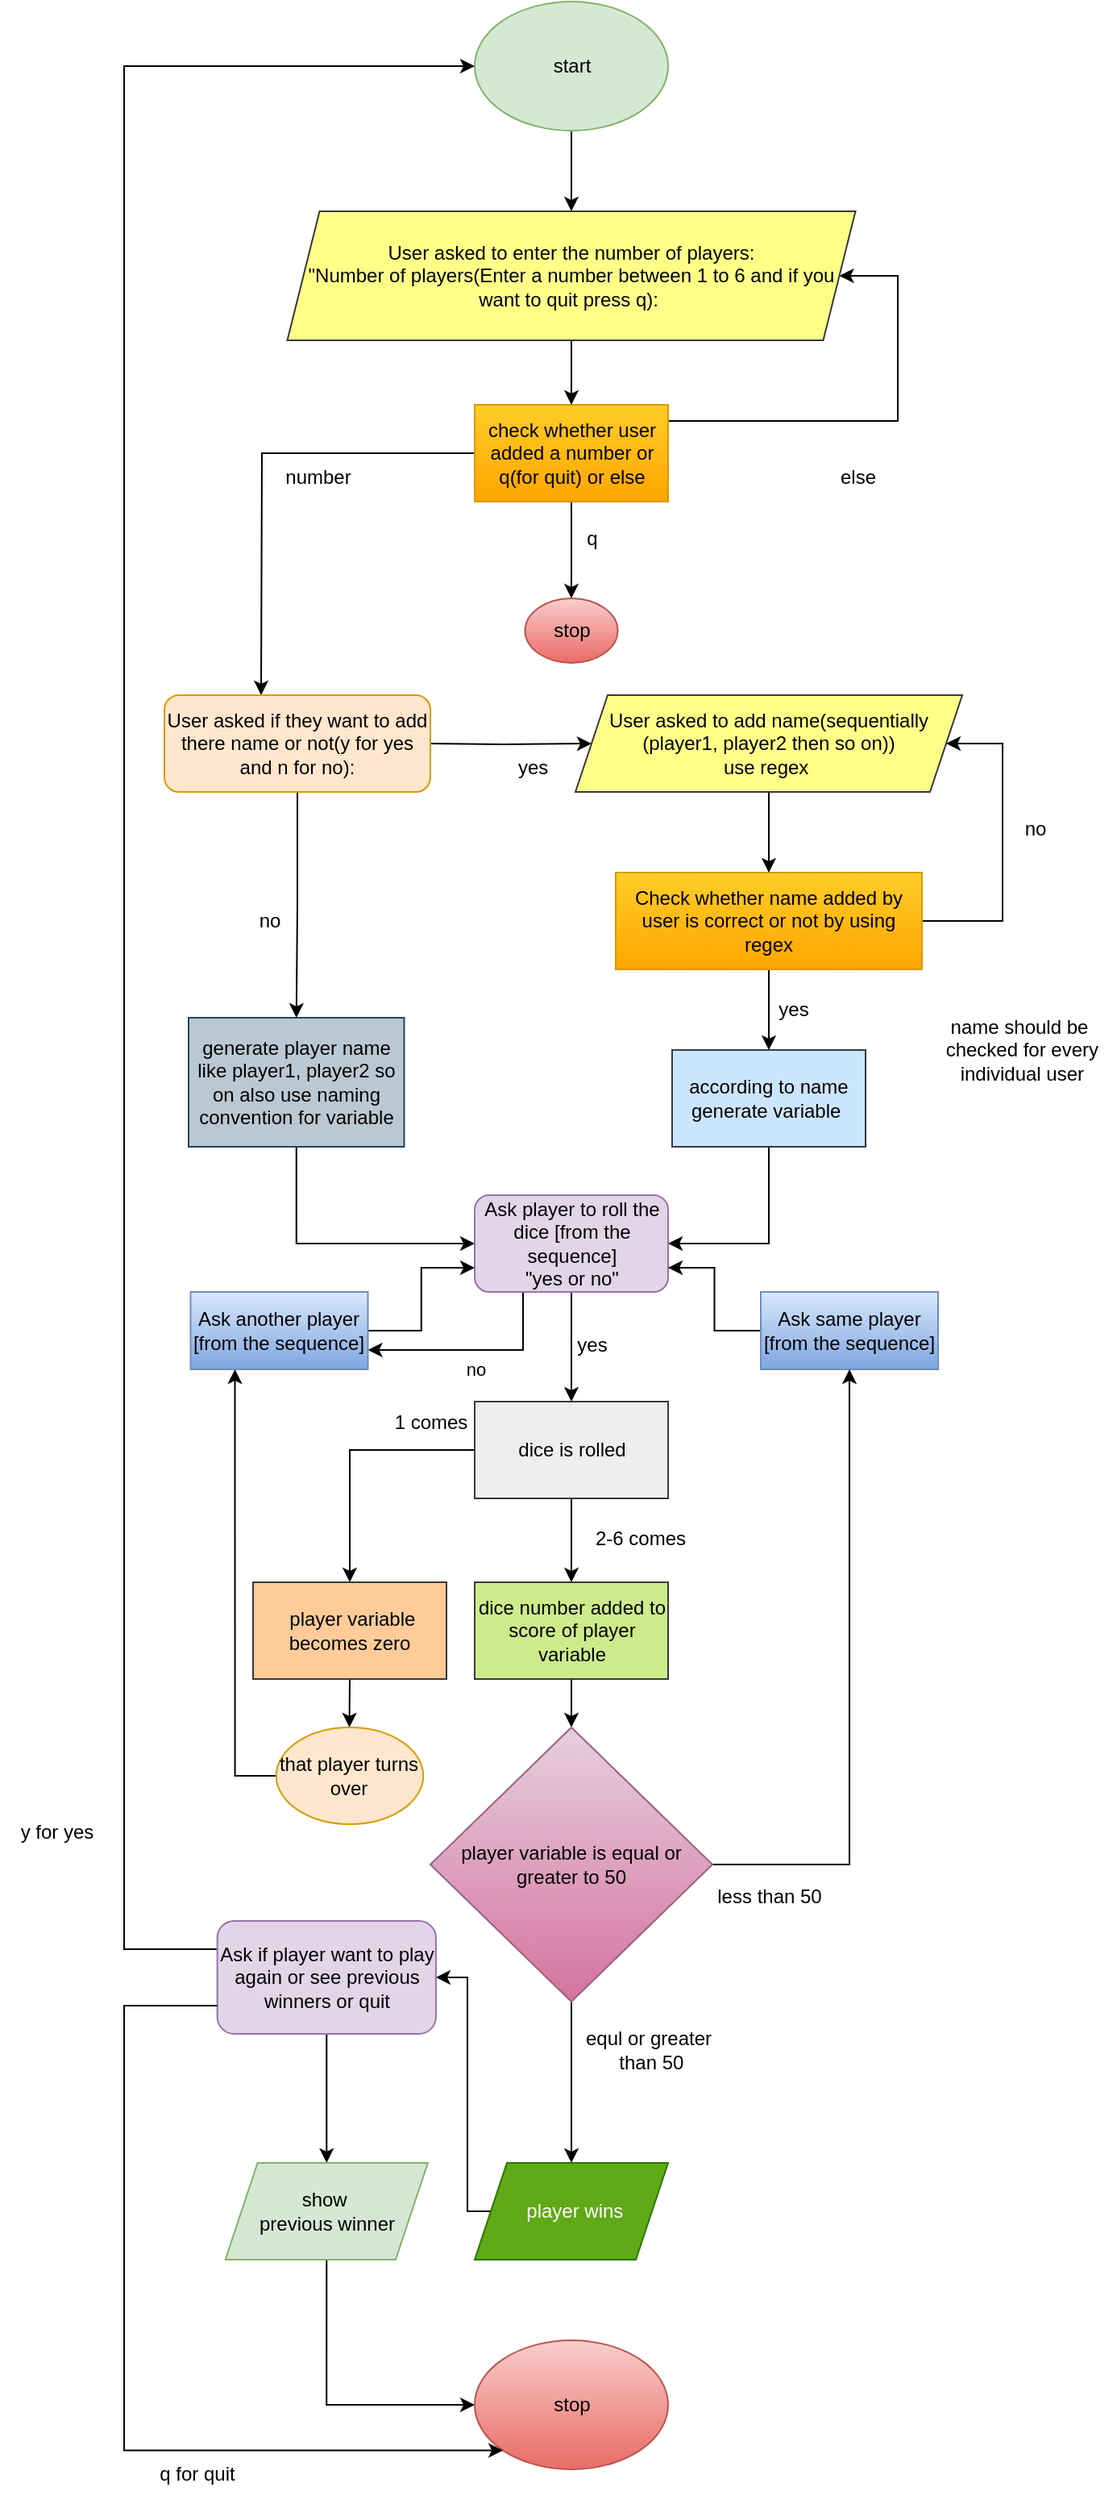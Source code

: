 <mxfile version="26.0.7">
  <diagram id="C5RBs43oDa-KdzZeNtuy" name="Page-1">
    <mxGraphModel dx="1000" dy="591" grid="1" gridSize="10" guides="1" tooltips="1" connect="1" arrows="1" fold="1" page="1" pageScale="1" pageWidth="1169" pageHeight="1654" math="0" shadow="0">
      <root>
        <mxCell id="WIyWlLk6GJQsqaUBKTNV-0" />
        <mxCell id="WIyWlLk6GJQsqaUBKTNV-1" parent="WIyWlLk6GJQsqaUBKTNV-0" />
        <mxCell id="TiLkEybxs9c5vroeXgTj-21" style="edgeStyle=orthogonalEdgeStyle;rounded=0;orthogonalLoop=1;jettySize=auto;html=1;exitX=0.5;exitY=1;exitDx=0;exitDy=0;" parent="WIyWlLk6GJQsqaUBKTNV-1" edge="1">
          <mxGeometry relative="1" as="geometry">
            <mxPoint x="554.5" y="80" as="sourcePoint" />
            <mxPoint x="554.5" y="140" as="targetPoint" />
          </mxGeometry>
        </mxCell>
        <mxCell id="TiLkEybxs9c5vroeXgTj-10" value="" style="edgeStyle=orthogonalEdgeStyle;rounded=0;orthogonalLoop=1;jettySize=auto;html=1;exitX=1;exitY=0.5;exitDx=0;exitDy=0;entryX=0;entryY=0.5;entryDx=0;entryDy=0;" parent="WIyWlLk6GJQsqaUBKTNV-1" target="TiLkEybxs9c5vroeXgTj-108" edge="1">
          <mxGeometry relative="1" as="geometry">
            <mxPoint x="467" y="470" as="sourcePoint" />
            <mxPoint x="567" y="470" as="targetPoint" />
          </mxGeometry>
        </mxCell>
        <mxCell id="TiLkEybxs9c5vroeXgTj-15" value="no" style="text;html=1;align=center;verticalAlign=middle;resizable=0;points=[];autosize=1;strokeColor=none;fillColor=none;" parent="WIyWlLk6GJQsqaUBKTNV-1" vertex="1">
          <mxGeometry x="347" y="565" width="40" height="30" as="geometry" />
        </mxCell>
        <mxCell id="TiLkEybxs9c5vroeXgTj-52" style="edgeStyle=orthogonalEdgeStyle;rounded=0;orthogonalLoop=1;jettySize=auto;html=1;exitX=0.5;exitY=1;exitDx=0;exitDy=0;entryX=0;entryY=0.5;entryDx=0;entryDy=0;" parent="WIyWlLk6GJQsqaUBKTNV-1" source="TiLkEybxs9c5vroeXgTj-17" target="TiLkEybxs9c5vroeXgTj-51" edge="1">
          <mxGeometry relative="1" as="geometry" />
        </mxCell>
        <mxCell id="TiLkEybxs9c5vroeXgTj-17" value="generate player name like player1, player2 so on also use naming convention for variable" style="whiteSpace=wrap;html=1;fillColor=#bac8d3;strokeColor=#23445d;" parent="WIyWlLk6GJQsqaUBKTNV-1" vertex="1">
          <mxGeometry x="317" y="640" width="133.75" height="80" as="geometry" />
        </mxCell>
        <mxCell id="TiLkEybxs9c5vroeXgTj-25" style="edgeStyle=orthogonalEdgeStyle;rounded=0;orthogonalLoop=1;jettySize=auto;html=1;exitX=0;exitY=0.5;exitDx=0;exitDy=0;entryX=0.5;entryY=0;entryDx=0;entryDy=0;" parent="WIyWlLk6GJQsqaUBKTNV-1" source="TiLkEybxs9c5vroeXgTj-20" edge="1">
          <mxGeometry relative="1" as="geometry">
            <mxPoint x="362" y="440" as="targetPoint" />
          </mxGeometry>
        </mxCell>
        <mxCell id="TiLkEybxs9c5vroeXgTj-32" style="edgeStyle=orthogonalEdgeStyle;rounded=0;orthogonalLoop=1;jettySize=auto;html=1;exitX=0.5;exitY=1;exitDx=0;exitDy=0;entryX=0.5;entryY=0;entryDx=0;entryDy=0;" parent="WIyWlLk6GJQsqaUBKTNV-1" source="TiLkEybxs9c5vroeXgTj-20" edge="1">
          <mxGeometry relative="1" as="geometry">
            <mxPoint x="554.5" y="380" as="targetPoint" />
          </mxGeometry>
        </mxCell>
        <mxCell id="TiLkEybxs9c5vroeXgTj-97" style="edgeStyle=orthogonalEdgeStyle;rounded=0;orthogonalLoop=1;jettySize=auto;html=1;exitX=1;exitY=0.5;exitDx=0;exitDy=0;entryX=1;entryY=0.5;entryDx=0;entryDy=0;" parent="WIyWlLk6GJQsqaUBKTNV-1" target="TiLkEybxs9c5vroeXgTj-94" edge="1">
          <mxGeometry relative="1" as="geometry">
            <mxPoint x="614.5" y="270" as="sourcePoint" />
            <Array as="points">
              <mxPoint x="757" y="270" />
              <mxPoint x="757" y="180" />
            </Array>
          </mxGeometry>
        </mxCell>
        <mxCell id="TiLkEybxs9c5vroeXgTj-20" value="check whether user added a number or q(for quit) or else" style="whiteSpace=wrap;html=1;fillColor=#ffcd28;strokeColor=#d79b00;gradientColor=#ffa500;" parent="WIyWlLk6GJQsqaUBKTNV-1" vertex="1">
          <mxGeometry x="494.5" y="260" width="120" height="60" as="geometry" />
        </mxCell>
        <mxCell id="TiLkEybxs9c5vroeXgTj-23" value="number" style="text;html=1;align=center;verticalAlign=middle;resizable=0;points=[];autosize=1;strokeColor=none;fillColor=none;" parent="WIyWlLk6GJQsqaUBKTNV-1" vertex="1">
          <mxGeometry x="367" y="290" width="60" height="30" as="geometry" />
        </mxCell>
        <mxCell id="TiLkEybxs9c5vroeXgTj-27" value="else" style="text;html=1;align=center;verticalAlign=middle;resizable=0;points=[];autosize=1;strokeColor=none;fillColor=none;" parent="WIyWlLk6GJQsqaUBKTNV-1" vertex="1">
          <mxGeometry x="707" y="290" width="50" height="30" as="geometry" />
        </mxCell>
        <mxCell id="TiLkEybxs9c5vroeXgTj-33" value="q" style="text;html=1;align=center;verticalAlign=middle;resizable=0;points=[];autosize=1;strokeColor=none;fillColor=none;" parent="WIyWlLk6GJQsqaUBKTNV-1" vertex="1">
          <mxGeometry x="552" y="328" width="30" height="30" as="geometry" />
        </mxCell>
        <mxCell id="TiLkEybxs9c5vroeXgTj-34" value="yes&amp;nbsp;" style="text;html=1;align=center;verticalAlign=middle;resizable=0;points=[];autosize=1;strokeColor=none;fillColor=none;" parent="WIyWlLk6GJQsqaUBKTNV-1" vertex="1">
          <mxGeometry x="507" y="470" width="50" height="30" as="geometry" />
        </mxCell>
        <mxCell id="TiLkEybxs9c5vroeXgTj-45" style="edgeStyle=orthogonalEdgeStyle;rounded=0;orthogonalLoop=1;jettySize=auto;html=1;exitX=0.5;exitY=1;exitDx=0;exitDy=0;entryX=0.5;entryY=0;entryDx=0;entryDy=0;" parent="WIyWlLk6GJQsqaUBKTNV-1" source="TiLkEybxs9c5vroeXgTj-37" target="TiLkEybxs9c5vroeXgTj-17" edge="1">
          <mxGeometry relative="1" as="geometry" />
        </mxCell>
        <mxCell id="TiLkEybxs9c5vroeXgTj-37" value="User asked if they want to add there name or not(y for yes and n for no):" style="rounded=1;whiteSpace=wrap;html=1;fillColor=#ffe6cc;strokeColor=#d79b00;" parent="WIyWlLk6GJQsqaUBKTNV-1" vertex="1">
          <mxGeometry x="302" y="440" width="165" height="60" as="geometry" />
        </mxCell>
        <mxCell id="TiLkEybxs9c5vroeXgTj-42" value="" style="edgeStyle=orthogonalEdgeStyle;rounded=0;orthogonalLoop=1;jettySize=auto;html=1;" parent="WIyWlLk6GJQsqaUBKTNV-1" source="TiLkEybxs9c5vroeXgTj-38" target="TiLkEybxs9c5vroeXgTj-41" edge="1">
          <mxGeometry relative="1" as="geometry" />
        </mxCell>
        <mxCell id="TiLkEybxs9c5vroeXgTj-47" style="edgeStyle=orthogonalEdgeStyle;rounded=0;orthogonalLoop=1;jettySize=auto;html=1;exitX=1;exitY=0.5;exitDx=0;exitDy=0;entryX=1;entryY=0.5;entryDx=0;entryDy=0;" parent="WIyWlLk6GJQsqaUBKTNV-1" source="TiLkEybxs9c5vroeXgTj-38" target="TiLkEybxs9c5vroeXgTj-108" edge="1">
          <mxGeometry relative="1" as="geometry">
            <mxPoint x="787" y="470" as="targetPoint" />
            <Array as="points">
              <mxPoint x="822" y="580" />
              <mxPoint x="822" y="470" />
            </Array>
          </mxGeometry>
        </mxCell>
        <mxCell id="TiLkEybxs9c5vroeXgTj-38" value="Check whether name added by user is correct or not by using regex" style="whiteSpace=wrap;html=1;fillColor=#ffcd28;gradientColor=#ffa500;strokeColor=#d79b00;" parent="WIyWlLk6GJQsqaUBKTNV-1" vertex="1">
          <mxGeometry x="582" y="550" width="190" height="60" as="geometry" />
        </mxCell>
        <mxCell id="TiLkEybxs9c5vroeXgTj-53" style="edgeStyle=orthogonalEdgeStyle;rounded=0;orthogonalLoop=1;jettySize=auto;html=1;exitX=0.5;exitY=1;exitDx=0;exitDy=0;entryX=1;entryY=0.5;entryDx=0;entryDy=0;" parent="WIyWlLk6GJQsqaUBKTNV-1" source="TiLkEybxs9c5vroeXgTj-41" target="TiLkEybxs9c5vroeXgTj-51" edge="1">
          <mxGeometry relative="1" as="geometry" />
        </mxCell>
        <mxCell id="TiLkEybxs9c5vroeXgTj-41" value="according to name generate variable&amp;nbsp;" style="whiteSpace=wrap;html=1;fillColor=#cce5ff;strokeColor=#36393d;" parent="WIyWlLk6GJQsqaUBKTNV-1" vertex="1">
          <mxGeometry x="617" y="660" width="120" height="60" as="geometry" />
        </mxCell>
        <mxCell id="TiLkEybxs9c5vroeXgTj-46" value="yes" style="text;html=1;align=center;verticalAlign=middle;resizable=0;points=[];autosize=1;strokeColor=none;fillColor=none;" parent="WIyWlLk6GJQsqaUBKTNV-1" vertex="1">
          <mxGeometry x="672" y="620" width="40" height="30" as="geometry" />
        </mxCell>
        <mxCell id="TiLkEybxs9c5vroeXgTj-48" value="no" style="text;html=1;align=center;verticalAlign=middle;resizable=0;points=[];autosize=1;strokeColor=none;fillColor=none;" parent="WIyWlLk6GJQsqaUBKTNV-1" vertex="1">
          <mxGeometry x="822" y="508" width="40" height="30" as="geometry" />
        </mxCell>
        <mxCell id="TiLkEybxs9c5vroeXgTj-49" value="name should be&lt;div&gt;&amp;nbsp;checked for every&lt;/div&gt;&lt;div&gt;&amp;nbsp;individual user&lt;/div&gt;" style="text;html=1;align=center;verticalAlign=middle;resizable=0;points=[];autosize=1;strokeColor=none;fillColor=none;" parent="WIyWlLk6GJQsqaUBKTNV-1" vertex="1">
          <mxGeometry x="772" y="630" width="120" height="60" as="geometry" />
        </mxCell>
        <mxCell id="TiLkEybxs9c5vroeXgTj-60" style="edgeStyle=orthogonalEdgeStyle;rounded=0;orthogonalLoop=1;jettySize=auto;html=1;exitX=0.5;exitY=1;exitDx=0;exitDy=0;entryX=0.5;entryY=0;entryDx=0;entryDy=0;" parent="WIyWlLk6GJQsqaUBKTNV-1" source="TiLkEybxs9c5vroeXgTj-51" target="TiLkEybxs9c5vroeXgTj-59" edge="1">
          <mxGeometry relative="1" as="geometry" />
        </mxCell>
        <mxCell id="TiLkEybxs9c5vroeXgTj-106" style="edgeStyle=orthogonalEdgeStyle;rounded=0;orthogonalLoop=1;jettySize=auto;html=1;exitX=0.25;exitY=1;exitDx=0;exitDy=0;entryX=1;entryY=0.75;entryDx=0;entryDy=0;" parent="WIyWlLk6GJQsqaUBKTNV-1" source="TiLkEybxs9c5vroeXgTj-51" target="TiLkEybxs9c5vroeXgTj-75" edge="1">
          <mxGeometry relative="1" as="geometry" />
        </mxCell>
        <mxCell id="TiLkEybxs9c5vroeXgTj-107" value="no" style="edgeLabel;html=1;align=center;verticalAlign=middle;resizable=0;points=[];" parent="TiLkEybxs9c5vroeXgTj-106" vertex="1" connectable="0">
          <mxGeometry x="-0.037" y="-9" relative="1" as="geometry">
            <mxPoint x="-2" y="21" as="offset" />
          </mxGeometry>
        </mxCell>
        <mxCell id="TiLkEybxs9c5vroeXgTj-51" value="Ask player to roll the dice [from the sequence]&lt;div&gt;&quot;yes or no&quot;&lt;/div&gt;" style="rounded=1;whiteSpace=wrap;html=1;fillColor=#e1d5e7;strokeColor=#9673a6;" parent="WIyWlLk6GJQsqaUBKTNV-1" vertex="1">
          <mxGeometry x="494.5" y="750" width="120" height="60" as="geometry" />
        </mxCell>
        <mxCell id="TiLkEybxs9c5vroeXgTj-62" style="edgeStyle=orthogonalEdgeStyle;rounded=0;orthogonalLoop=1;jettySize=auto;html=1;exitX=0.5;exitY=1;exitDx=0;exitDy=0;" parent="WIyWlLk6GJQsqaUBKTNV-1" source="TiLkEybxs9c5vroeXgTj-59" target="TiLkEybxs9c5vroeXgTj-61" edge="1">
          <mxGeometry relative="1" as="geometry" />
        </mxCell>
        <mxCell id="TiLkEybxs9c5vroeXgTj-72" style="edgeStyle=orthogonalEdgeStyle;rounded=0;orthogonalLoop=1;jettySize=auto;html=1;exitX=0;exitY=0.5;exitDx=0;exitDy=0;entryX=0.5;entryY=0;entryDx=0;entryDy=0;" parent="WIyWlLk6GJQsqaUBKTNV-1" source="TiLkEybxs9c5vroeXgTj-59" target="TiLkEybxs9c5vroeXgTj-64" edge="1">
          <mxGeometry relative="1" as="geometry" />
        </mxCell>
        <mxCell id="TiLkEybxs9c5vroeXgTj-59" value="dice is rolled" style="whiteSpace=wrap;html=1;fillColor=#eeeeee;strokeColor=#36393d;" parent="WIyWlLk6GJQsqaUBKTNV-1" vertex="1">
          <mxGeometry x="494.5" y="878" width="120" height="60" as="geometry" />
        </mxCell>
        <mxCell id="TiLkEybxs9c5vroeXgTj-102" style="edgeStyle=orthogonalEdgeStyle;rounded=0;orthogonalLoop=1;jettySize=auto;html=1;exitX=0.5;exitY=1;exitDx=0;exitDy=0;entryX=0.5;entryY=0;entryDx=0;entryDy=0;" parent="WIyWlLk6GJQsqaUBKTNV-1" source="TiLkEybxs9c5vroeXgTj-61" target="TiLkEybxs9c5vroeXgTj-99" edge="1">
          <mxGeometry relative="1" as="geometry" />
        </mxCell>
        <mxCell id="TiLkEybxs9c5vroeXgTj-61" value="dice number added to score of player variable" style="whiteSpace=wrap;html=1;fillColor=#cdeb8b;strokeColor=#36393d;" parent="WIyWlLk6GJQsqaUBKTNV-1" vertex="1">
          <mxGeometry x="494.5" y="990" width="120" height="60" as="geometry" />
        </mxCell>
        <mxCell id="TiLkEybxs9c5vroeXgTj-63" value="2-6 comes" style="text;html=1;align=center;verticalAlign=middle;resizable=0;points=[];autosize=1;strokeColor=none;fillColor=none;" parent="WIyWlLk6GJQsqaUBKTNV-1" vertex="1">
          <mxGeometry x="557" y="948" width="80" height="30" as="geometry" />
        </mxCell>
        <mxCell id="TiLkEybxs9c5vroeXgTj-67" style="edgeStyle=orthogonalEdgeStyle;rounded=0;orthogonalLoop=1;jettySize=auto;html=1;exitX=0.5;exitY=1;exitDx=0;exitDy=0;" parent="WIyWlLk6GJQsqaUBKTNV-1" source="TiLkEybxs9c5vroeXgTj-64" edge="1">
          <mxGeometry relative="1" as="geometry">
            <mxPoint x="416.75" y="1080" as="targetPoint" />
          </mxGeometry>
        </mxCell>
        <mxCell id="TiLkEybxs9c5vroeXgTj-64" value="&amp;nbsp;player variable becomes zero" style="whiteSpace=wrap;html=1;fillColor=#ffcc99;strokeColor=#36393d;" parent="WIyWlLk6GJQsqaUBKTNV-1" vertex="1">
          <mxGeometry x="357" y="990" width="120" height="60" as="geometry" />
        </mxCell>
        <mxCell id="TiLkEybxs9c5vroeXgTj-66" value="1 comes" style="text;html=1;align=center;verticalAlign=middle;resizable=0;points=[];autosize=1;strokeColor=none;fillColor=none;" parent="WIyWlLk6GJQsqaUBKTNV-1" vertex="1">
          <mxGeometry x="432" y="876" width="70" height="30" as="geometry" />
        </mxCell>
        <mxCell id="TiLkEybxs9c5vroeXgTj-76" style="edgeStyle=orthogonalEdgeStyle;rounded=0;orthogonalLoop=1;jettySize=auto;html=1;exitX=0;exitY=0.5;exitDx=0;exitDy=0;entryX=0.25;entryY=1;entryDx=0;entryDy=0;" parent="WIyWlLk6GJQsqaUBKTNV-1" source="TiLkEybxs9c5vroeXgTj-69" target="TiLkEybxs9c5vroeXgTj-75" edge="1">
          <mxGeometry relative="1" as="geometry" />
        </mxCell>
        <mxCell id="TiLkEybxs9c5vroeXgTj-69" value="that player turns over" style="ellipse;whiteSpace=wrap;html=1;fillColor=#ffe6cc;strokeColor=#d79b00;" parent="WIyWlLk6GJQsqaUBKTNV-1" vertex="1">
          <mxGeometry x="371.38" y="1080" width="91.25" height="60" as="geometry" />
        </mxCell>
        <mxCell id="TiLkEybxs9c5vroeXgTj-70" value="start" style="ellipse;whiteSpace=wrap;html=1;fillColor=#d5e8d4;strokeColor=#82b366;" parent="WIyWlLk6GJQsqaUBKTNV-1" vertex="1">
          <mxGeometry x="494.5" y="10" width="120" height="80" as="geometry" />
        </mxCell>
        <mxCell id="TiLkEybxs9c5vroeXgTj-71" value="stop" style="ellipse;whiteSpace=wrap;html=1;fillColor=#f8cecc;strokeColor=#b85450;gradientColor=#ea6b66;" parent="WIyWlLk6GJQsqaUBKTNV-1" vertex="1">
          <mxGeometry x="525.75" y="380" width="57.5" height="40" as="geometry" />
        </mxCell>
        <mxCell id="TiLkEybxs9c5vroeXgTj-78" style="edgeStyle=orthogonalEdgeStyle;rounded=0;orthogonalLoop=1;jettySize=auto;html=1;exitX=1;exitY=0.5;exitDx=0;exitDy=0;entryX=0;entryY=0.75;entryDx=0;entryDy=0;" parent="WIyWlLk6GJQsqaUBKTNV-1" source="TiLkEybxs9c5vroeXgTj-75" target="TiLkEybxs9c5vroeXgTj-51" edge="1">
          <mxGeometry relative="1" as="geometry" />
        </mxCell>
        <mxCell id="TiLkEybxs9c5vroeXgTj-75" value="&lt;span style=&quot;text-wrap: nowrap;&quot;&gt;Ask another player&lt;/span&gt;&lt;div&gt;&lt;span style=&quot;text-wrap: nowrap;&quot;&gt;[from the sequence]&lt;/span&gt;&lt;/div&gt;" style="whiteSpace=wrap;html=1;fillColor=#dae8fc;gradientColor=#7ea6e0;strokeColor=#6c8ebf;" parent="WIyWlLk6GJQsqaUBKTNV-1" vertex="1">
          <mxGeometry x="318.25" y="810" width="110" height="48" as="geometry" />
        </mxCell>
        <mxCell id="TiLkEybxs9c5vroeXgTj-90" style="edgeStyle=orthogonalEdgeStyle;rounded=0;orthogonalLoop=1;jettySize=auto;html=1;exitX=0;exitY=0.5;exitDx=0;exitDy=0;entryX=1;entryY=0.75;entryDx=0;entryDy=0;" parent="WIyWlLk6GJQsqaUBKTNV-1" source="TiLkEybxs9c5vroeXgTj-80" target="TiLkEybxs9c5vroeXgTj-51" edge="1">
          <mxGeometry relative="1" as="geometry" />
        </mxCell>
        <mxCell id="TiLkEybxs9c5vroeXgTj-80" value="&lt;span style=&quot;text-wrap: nowrap;&quot;&gt;Ask same player&lt;/span&gt;&lt;div&gt;&lt;span style=&quot;text-wrap: nowrap;&quot;&gt;[from the sequence]&lt;/span&gt;&lt;/div&gt;" style="whiteSpace=wrap;html=1;fillColor=#dae8fc;gradientColor=#7ea6e0;strokeColor=#6c8ebf;" parent="WIyWlLk6GJQsqaUBKTNV-1" vertex="1">
          <mxGeometry x="672" y="810" width="110" height="48" as="geometry" />
        </mxCell>
        <mxCell id="TiLkEybxs9c5vroeXgTj-85" style="edgeStyle=orthogonalEdgeStyle;rounded=0;orthogonalLoop=1;jettySize=auto;html=1;exitX=1;exitY=0.5;exitDx=0;exitDy=0;entryX=0.5;entryY=1;entryDx=0;entryDy=0;" parent="WIyWlLk6GJQsqaUBKTNV-1" source="TiLkEybxs9c5vroeXgTj-99" target="TiLkEybxs9c5vroeXgTj-80" edge="1">
          <mxGeometry relative="1" as="geometry">
            <mxPoint x="614.5" y="1110" as="sourcePoint" />
          </mxGeometry>
        </mxCell>
        <mxCell id="TiLkEybxs9c5vroeXgTj-84" value="less than 50" style="text;html=1;align=center;verticalAlign=middle;resizable=0;points=[];autosize=1;strokeColor=none;fillColor=none;" parent="WIyWlLk6GJQsqaUBKTNV-1" vertex="1">
          <mxGeometry x="632" y="1170" width="90" height="30" as="geometry" />
        </mxCell>
        <mxCell id="TiLkEybxs9c5vroeXgTj-93" value="equl or greater&lt;div&gt;&amp;nbsp;than 50&lt;/div&gt;" style="text;html=1;align=center;verticalAlign=middle;resizable=0;points=[];autosize=1;strokeColor=none;fillColor=none;" parent="WIyWlLk6GJQsqaUBKTNV-1" vertex="1">
          <mxGeometry x="552" y="1260" width="100" height="40" as="geometry" />
        </mxCell>
        <mxCell id="TiLkEybxs9c5vroeXgTj-98" style="edgeStyle=orthogonalEdgeStyle;rounded=0;orthogonalLoop=1;jettySize=auto;html=1;exitX=0.5;exitY=1;exitDx=0;exitDy=0;entryX=0.5;entryY=0;entryDx=0;entryDy=0;" parent="WIyWlLk6GJQsqaUBKTNV-1" source="TiLkEybxs9c5vroeXgTj-94" target="TiLkEybxs9c5vroeXgTj-20" edge="1">
          <mxGeometry relative="1" as="geometry" />
        </mxCell>
        <mxCell id="TiLkEybxs9c5vroeXgTj-94" value="User asked to enter the number of players:&lt;div&gt;&quot;Number of players(Enter a number between 1 to 6 and if you want to quit press q):&amp;nbsp;&lt;/div&gt;" style="shape=parallelogram;perimeter=parallelogramPerimeter;whiteSpace=wrap;html=1;fixedSize=1;fillColor=#ffff88;strokeColor=#36393d;" parent="WIyWlLk6GJQsqaUBKTNV-1" vertex="1">
          <mxGeometry x="378.25" y="140" width="352.5" height="80" as="geometry" />
        </mxCell>
        <mxCell id="TiLkEybxs9c5vroeXgTj-103" style="edgeStyle=orthogonalEdgeStyle;rounded=0;orthogonalLoop=1;jettySize=auto;html=1;exitX=0.5;exitY=1;exitDx=0;exitDy=0;entryX=0.5;entryY=0;entryDx=0;entryDy=0;" parent="WIyWlLk6GJQsqaUBKTNV-1" source="TiLkEybxs9c5vroeXgTj-99" target="Jtrg5eetVvwyfk46_zp6-0" edge="1">
          <mxGeometry relative="1" as="geometry">
            <mxPoint x="554.5" y="1350" as="targetPoint" />
          </mxGeometry>
        </mxCell>
        <mxCell id="TiLkEybxs9c5vroeXgTj-99" value="player variable is equal or greater to 50" style="rhombus;whiteSpace=wrap;html=1;fillColor=#e6d0de;strokeColor=#996185;gradientColor=#d5739d;" parent="WIyWlLk6GJQsqaUBKTNV-1" vertex="1">
          <mxGeometry x="467" y="1080" width="175" height="170" as="geometry" />
        </mxCell>
        <mxCell id="TiLkEybxs9c5vroeXgTj-105" value="yes" style="text;html=1;align=center;verticalAlign=middle;resizable=0;points=[];autosize=1;strokeColor=none;fillColor=none;" parent="WIyWlLk6GJQsqaUBKTNV-1" vertex="1">
          <mxGeometry x="547" y="828" width="40" height="30" as="geometry" />
        </mxCell>
        <mxCell id="TiLkEybxs9c5vroeXgTj-110" style="edgeStyle=orthogonalEdgeStyle;rounded=0;orthogonalLoop=1;jettySize=auto;html=1;exitX=0.5;exitY=1;exitDx=0;exitDy=0;entryX=0.5;entryY=0;entryDx=0;entryDy=0;" parent="WIyWlLk6GJQsqaUBKTNV-1" source="TiLkEybxs9c5vroeXgTj-108" target="TiLkEybxs9c5vroeXgTj-38" edge="1">
          <mxGeometry relative="1" as="geometry" />
        </mxCell>
        <mxCell id="TiLkEybxs9c5vroeXgTj-108" value="User asked to add name(sequentially (player1, player2 then so on))&lt;div&gt;use regex&amp;nbsp;&lt;/div&gt;" style="shape=parallelogram;perimeter=parallelogramPerimeter;whiteSpace=wrap;html=1;fixedSize=1;fillColor=#ffff88;strokeColor=#36393d;" parent="WIyWlLk6GJQsqaUBKTNV-1" vertex="1">
          <mxGeometry x="557" y="440" width="240" height="60" as="geometry" />
        </mxCell>
        <mxCell id="Jtrg5eetVvwyfk46_zp6-6" style="edgeStyle=orthogonalEdgeStyle;rounded=0;orthogonalLoop=1;jettySize=auto;html=1;exitX=0;exitY=0.5;exitDx=0;exitDy=0;entryX=1;entryY=0.5;entryDx=0;entryDy=0;" edge="1" parent="WIyWlLk6GJQsqaUBKTNV-1" source="Jtrg5eetVvwyfk46_zp6-0" target="Jtrg5eetVvwyfk46_zp6-3">
          <mxGeometry relative="1" as="geometry">
            <Array as="points">
              <mxPoint x="490" y="1380" />
              <mxPoint x="490" y="1235" />
            </Array>
          </mxGeometry>
        </mxCell>
        <mxCell id="Jtrg5eetVvwyfk46_zp6-0" value="&amp;nbsp;player wins" style="shape=parallelogram;perimeter=parallelogramPerimeter;whiteSpace=wrap;html=1;fixedSize=1;fillColor=#60a917;fontColor=#ffffff;strokeColor=#2D7600;" vertex="1" parent="WIyWlLk6GJQsqaUBKTNV-1">
          <mxGeometry x="494.5" y="1350" width="120" height="60" as="geometry" />
        </mxCell>
        <mxCell id="Jtrg5eetVvwyfk46_zp6-5" style="edgeStyle=orthogonalEdgeStyle;rounded=0;orthogonalLoop=1;jettySize=auto;html=1;exitX=0.5;exitY=1;exitDx=0;exitDy=0;entryX=0.5;entryY=0;entryDx=0;entryDy=0;" edge="1" parent="WIyWlLk6GJQsqaUBKTNV-1" source="Jtrg5eetVvwyfk46_zp6-3" target="Jtrg5eetVvwyfk46_zp6-4">
          <mxGeometry relative="1" as="geometry" />
        </mxCell>
        <mxCell id="Jtrg5eetVvwyfk46_zp6-11" style="edgeStyle=orthogonalEdgeStyle;rounded=0;orthogonalLoop=1;jettySize=auto;html=1;exitX=0;exitY=0.25;exitDx=0;exitDy=0;entryX=0;entryY=0.5;entryDx=0;entryDy=0;" edge="1" parent="WIyWlLk6GJQsqaUBKTNV-1" source="Jtrg5eetVvwyfk46_zp6-3" target="TiLkEybxs9c5vroeXgTj-70">
          <mxGeometry relative="1" as="geometry">
            <Array as="points">
              <mxPoint x="277" y="1218" />
              <mxPoint x="277" y="50" />
            </Array>
          </mxGeometry>
        </mxCell>
        <mxCell id="Jtrg5eetVvwyfk46_zp6-3" value="Ask if player want to play again or see previous winners or quit" style="rounded=1;whiteSpace=wrap;html=1;fillColor=#e1d5e7;strokeColor=#9673a6;" vertex="1" parent="WIyWlLk6GJQsqaUBKTNV-1">
          <mxGeometry x="334.82" y="1200" width="135.63" height="70" as="geometry" />
        </mxCell>
        <mxCell id="Jtrg5eetVvwyfk46_zp6-8" style="edgeStyle=orthogonalEdgeStyle;rounded=0;orthogonalLoop=1;jettySize=auto;html=1;exitX=0.5;exitY=1;exitDx=0;exitDy=0;entryX=0;entryY=0.5;entryDx=0;entryDy=0;" edge="1" parent="WIyWlLk6GJQsqaUBKTNV-1" source="Jtrg5eetVvwyfk46_zp6-4" target="Jtrg5eetVvwyfk46_zp6-7">
          <mxGeometry relative="1" as="geometry" />
        </mxCell>
        <mxCell id="Jtrg5eetVvwyfk46_zp6-4" value="show&amp;nbsp;&lt;div&gt;previous winner&lt;/div&gt;" style="shape=parallelogram;perimeter=parallelogramPerimeter;whiteSpace=wrap;html=1;fixedSize=1;fillColor=#d5e8d4;strokeColor=#82b366;" vertex="1" parent="WIyWlLk6GJQsqaUBKTNV-1">
          <mxGeometry x="339.82" y="1350" width="125.63" height="60" as="geometry" />
        </mxCell>
        <mxCell id="Jtrg5eetVvwyfk46_zp6-7" value="stop" style="ellipse;whiteSpace=wrap;html=1;fillColor=#f8cecc;strokeColor=#b85450;gradientColor=#ea6b66;" vertex="1" parent="WIyWlLk6GJQsqaUBKTNV-1">
          <mxGeometry x="494.5" y="1460" width="120" height="80" as="geometry" />
        </mxCell>
        <mxCell id="Jtrg5eetVvwyfk46_zp6-9" style="edgeStyle=orthogonalEdgeStyle;rounded=0;orthogonalLoop=1;jettySize=auto;html=1;exitX=0;exitY=0.75;exitDx=0;exitDy=0;entryX=0;entryY=1;entryDx=0;entryDy=0;" edge="1" parent="WIyWlLk6GJQsqaUBKTNV-1" source="Jtrg5eetVvwyfk46_zp6-3" target="Jtrg5eetVvwyfk46_zp6-7">
          <mxGeometry relative="1" as="geometry">
            <mxPoint x="457" y="1530" as="targetPoint" />
            <Array as="points">
              <mxPoint x="277" y="1253" />
              <mxPoint x="277" y="1528" />
            </Array>
          </mxGeometry>
        </mxCell>
        <mxCell id="Jtrg5eetVvwyfk46_zp6-10" value="q for quit" style="text;html=1;align=center;verticalAlign=middle;resizable=0;points=[];autosize=1;strokeColor=none;fillColor=none;" vertex="1" parent="WIyWlLk6GJQsqaUBKTNV-1">
          <mxGeometry x="287" y="1528" width="70" height="30" as="geometry" />
        </mxCell>
        <mxCell id="Jtrg5eetVvwyfk46_zp6-12" value="y for yes" style="text;html=1;align=center;verticalAlign=middle;resizable=0;points=[];autosize=1;strokeColor=none;fillColor=none;" vertex="1" parent="WIyWlLk6GJQsqaUBKTNV-1">
          <mxGeometry x="200" y="1130" width="70" height="30" as="geometry" />
        </mxCell>
      </root>
    </mxGraphModel>
  </diagram>
</mxfile>
